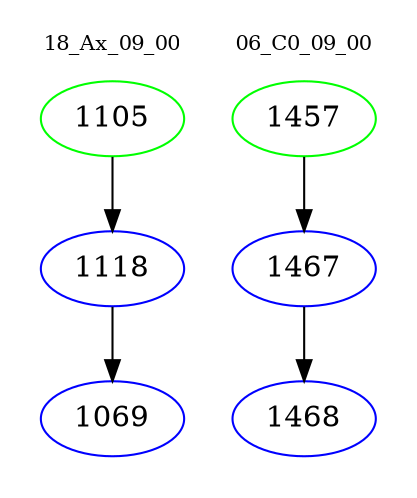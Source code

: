digraph{
subgraph cluster_0 {
color = white
label = "18_Ax_09_00";
fontsize=10;
T0_1105 [label="1105", color="green"]
T0_1105 -> T0_1118 [color="black"]
T0_1118 [label="1118", color="blue"]
T0_1118 -> T0_1069 [color="black"]
T0_1069 [label="1069", color="blue"]
}
subgraph cluster_1 {
color = white
label = "06_C0_09_00";
fontsize=10;
T1_1457 [label="1457", color="green"]
T1_1457 -> T1_1467 [color="black"]
T1_1467 [label="1467", color="blue"]
T1_1467 -> T1_1468 [color="black"]
T1_1468 [label="1468", color="blue"]
}
}
